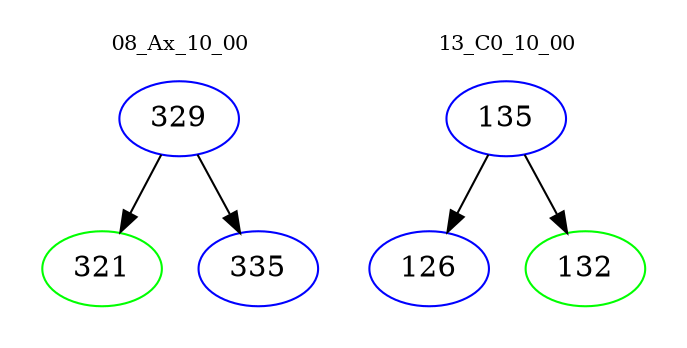 digraph{
subgraph cluster_0 {
color = white
label = "08_Ax_10_00";
fontsize=10;
T0_329 [label="329", color="blue"]
T0_329 -> T0_321 [color="black"]
T0_321 [label="321", color="green"]
T0_329 -> T0_335 [color="black"]
T0_335 [label="335", color="blue"]
}
subgraph cluster_1 {
color = white
label = "13_C0_10_00";
fontsize=10;
T1_135 [label="135", color="blue"]
T1_135 -> T1_126 [color="black"]
T1_126 [label="126", color="blue"]
T1_135 -> T1_132 [color="black"]
T1_132 [label="132", color="green"]
}
}
